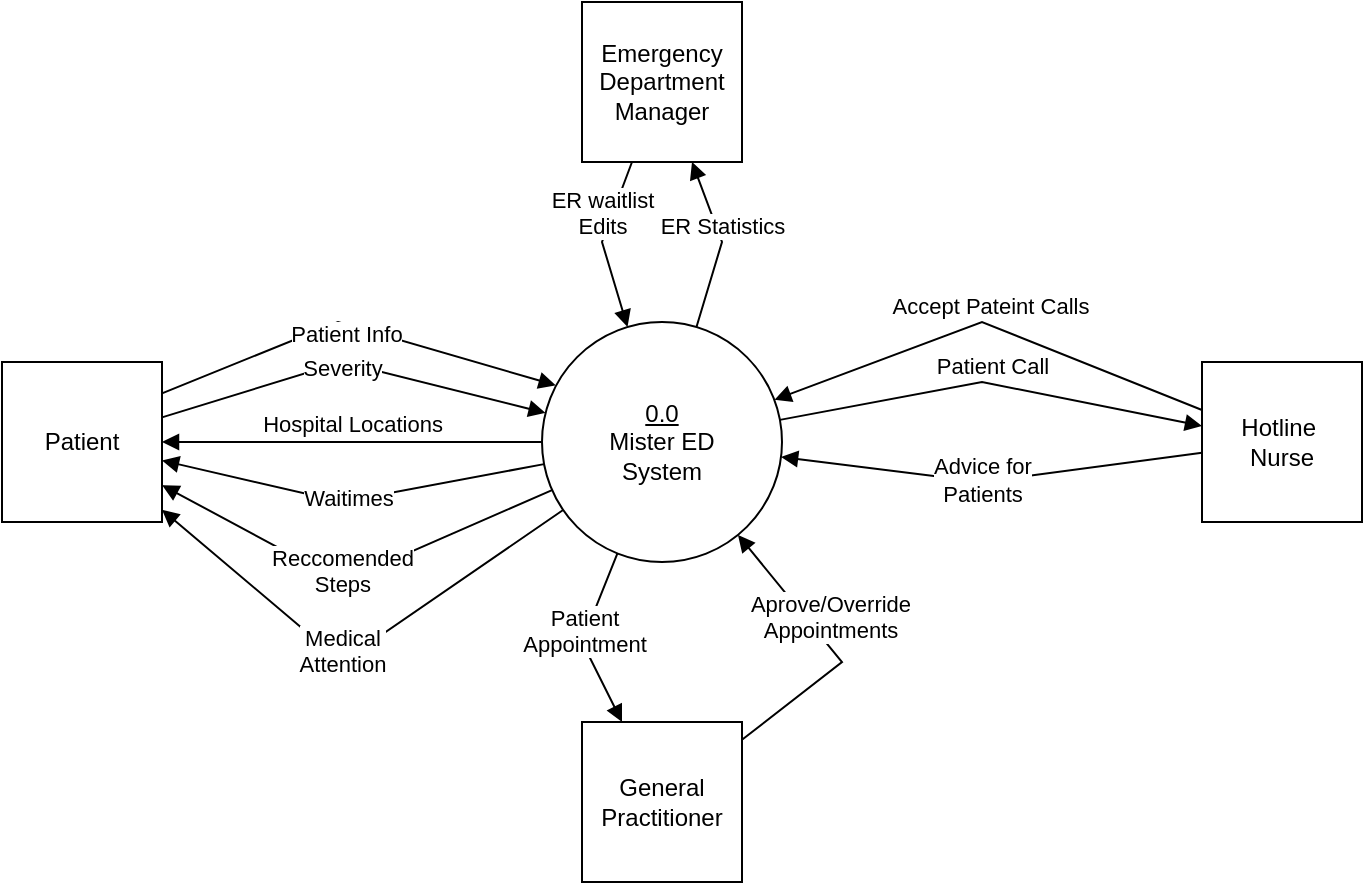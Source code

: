 <mxfile version="24.8.3">
  <diagram name="Page-1" id="wVYBC4rcMu2nw_acVL41">
    <mxGraphModel dx="598" dy="491" grid="1" gridSize="10" guides="1" tooltips="1" connect="1" arrows="1" fold="1" page="1" pageScale="1" pageWidth="850" pageHeight="1100" math="0" shadow="0">
      <root>
        <mxCell id="0" />
        <mxCell id="1" parent="0" />
        <mxCell id="YmnD2H-DsPDv7kOZWSRZ-1" value="&lt;div&gt;&lt;u&gt;0.0&lt;/u&gt;&lt;/div&gt;Mister ED&lt;div&gt;System&lt;/div&gt;" style="ellipse;whiteSpace=wrap;html=1;aspect=fixed;" parent="1" vertex="1">
          <mxGeometry x="340" y="210" width="120" height="120" as="geometry" />
        </mxCell>
        <mxCell id="YmnD2H-DsPDv7kOZWSRZ-2" value="Patient" style="whiteSpace=wrap;html=1;aspect=fixed;" parent="1" vertex="1">
          <mxGeometry x="70" y="230" width="80" height="80" as="geometry" />
        </mxCell>
        <mxCell id="YmnD2H-DsPDv7kOZWSRZ-3" value="Hotline&amp;nbsp;&lt;div&gt;Nurse&lt;/div&gt;" style="whiteSpace=wrap;html=1;aspect=fixed;" parent="1" vertex="1">
          <mxGeometry x="670" y="230" width="80" height="80" as="geometry" />
        </mxCell>
        <mxCell id="YmnD2H-DsPDv7kOZWSRZ-5" value="General Practitioner" style="whiteSpace=wrap;html=1;aspect=fixed;" parent="1" vertex="1">
          <mxGeometry x="360" y="410" width="80" height="80" as="geometry" />
        </mxCell>
        <mxCell id="YmnD2H-DsPDv7kOZWSRZ-6" value="Emergency Department Manager" style="whiteSpace=wrap;html=1;aspect=fixed;" parent="1" vertex="1">
          <mxGeometry x="360" y="50" width="80" height="80" as="geometry" />
        </mxCell>
        <mxCell id="YmnD2H-DsPDv7kOZWSRZ-9" value="" style="html=1;verticalAlign=bottom;endArrow=block;curved=0;rounded=0;" parent="1" source="YmnD2H-DsPDv7kOZWSRZ-2" target="YmnD2H-DsPDv7kOZWSRZ-1" edge="1">
          <mxGeometry width="80" relative="1" as="geometry">
            <mxPoint x="210" y="240" as="sourcePoint" />
            <mxPoint x="290" y="240" as="targetPoint" />
            <Array as="points">
              <mxPoint x="240" y="230" />
            </Array>
          </mxGeometry>
        </mxCell>
        <mxCell id="kG92BeQsD24bsFQ-e9bw-1" value="Severity" style="edgeLabel;html=1;align=center;verticalAlign=middle;resizable=0;points=[];" vertex="1" connectable="0" parent="YmnD2H-DsPDv7kOZWSRZ-9">
          <mxGeometry x="0.196" y="2" relative="1" as="geometry">
            <mxPoint x="-25" y="-1" as="offset" />
          </mxGeometry>
        </mxCell>
        <mxCell id="YmnD2H-DsPDv7kOZWSRZ-10" value="" style="html=1;verticalAlign=bottom;endArrow=block;curved=0;rounded=0;" parent="1" source="YmnD2H-DsPDv7kOZWSRZ-1" target="YmnD2H-DsPDv7kOZWSRZ-2" edge="1">
          <mxGeometry width="80" relative="1" as="geometry">
            <mxPoint x="200" y="330" as="sourcePoint" />
            <mxPoint x="280" y="330" as="targetPoint" />
            <Array as="points">
              <mxPoint x="240" y="300" />
            </Array>
          </mxGeometry>
        </mxCell>
        <mxCell id="kG92BeQsD24bsFQ-e9bw-2" value="Waitimes" style="edgeLabel;html=1;align=center;verticalAlign=middle;resizable=0;points=[];" vertex="1" connectable="0" parent="YmnD2H-DsPDv7kOZWSRZ-10">
          <mxGeometry x="-0.083" y="1" relative="1" as="geometry">
            <mxPoint x="-10" y="-1" as="offset" />
          </mxGeometry>
        </mxCell>
        <mxCell id="YmnD2H-DsPDv7kOZWSRZ-11" value="Hospital Locations" style="html=1;verticalAlign=bottom;endArrow=block;curved=0;rounded=0;" parent="1" source="YmnD2H-DsPDv7kOZWSRZ-1" target="YmnD2H-DsPDv7kOZWSRZ-2" edge="1">
          <mxGeometry width="80" relative="1" as="geometry">
            <mxPoint x="200" y="380" as="sourcePoint" />
            <mxPoint x="280" y="380" as="targetPoint" />
          </mxGeometry>
        </mxCell>
        <mxCell id="YmnD2H-DsPDv7kOZWSRZ-13" value="Patient Call" style="html=1;verticalAlign=bottom;endArrow=block;curved=0;rounded=0;" parent="1" source="YmnD2H-DsPDv7kOZWSRZ-1" target="YmnD2H-DsPDv7kOZWSRZ-3" edge="1">
          <mxGeometry width="80" relative="1" as="geometry">
            <mxPoint x="510" y="220" as="sourcePoint" />
            <mxPoint x="590" y="220" as="targetPoint" />
            <Array as="points">
              <mxPoint x="560" y="240" />
            </Array>
          </mxGeometry>
        </mxCell>
        <mxCell id="YmnD2H-DsPDv7kOZWSRZ-14" value="" style="html=1;verticalAlign=bottom;endArrow=block;curved=0;rounded=0;" parent="1" source="YmnD2H-DsPDv7kOZWSRZ-3" target="YmnD2H-DsPDv7kOZWSRZ-1" edge="1">
          <mxGeometry x="-0.153" y="-7" width="80" relative="1" as="geometry">
            <mxPoint x="470" y="330" as="sourcePoint" />
            <mxPoint x="550" y="330" as="targetPoint" />
            <Array as="points">
              <mxPoint x="560" y="290" />
            </Array>
            <mxPoint as="offset" />
          </mxGeometry>
        </mxCell>
        <mxCell id="kG92BeQsD24bsFQ-e9bw-3" value="Advice for&lt;div&gt;Patients&lt;/div&gt;" style="edgeLabel;html=1;align=center;verticalAlign=middle;resizable=0;points=[];" vertex="1" connectable="0" parent="YmnD2H-DsPDv7kOZWSRZ-14">
          <mxGeometry x="-0.167" y="2" relative="1" as="geometry">
            <mxPoint x="-23" as="offset" />
          </mxGeometry>
        </mxCell>
        <mxCell id="YmnD2H-DsPDv7kOZWSRZ-17" value="Patient&lt;div&gt;Appointment&lt;/div&gt;" style="html=1;verticalAlign=bottom;endArrow=block;curved=0;rounded=0;" parent="1" source="YmnD2H-DsPDv7kOZWSRZ-1" target="YmnD2H-DsPDv7kOZWSRZ-5" edge="1">
          <mxGeometry x="0.234" y="-4" width="80" relative="1" as="geometry">
            <mxPoint x="240" y="330" as="sourcePoint" />
            <mxPoint x="320" y="330" as="targetPoint" />
            <Array as="points">
              <mxPoint x="360" y="370" />
            </Array>
            <mxPoint as="offset" />
          </mxGeometry>
        </mxCell>
        <mxCell id="YmnD2H-DsPDv7kOZWSRZ-18" value="ER waitlist&lt;div&gt;Edits&lt;/div&gt;" style="html=1;verticalAlign=bottom;endArrow=block;curved=0;rounded=0;" parent="1" source="YmnD2H-DsPDv7kOZWSRZ-6" target="YmnD2H-DsPDv7kOZWSRZ-1" edge="1">
          <mxGeometry width="80" relative="1" as="geometry">
            <mxPoint x="390" y="170" as="sourcePoint" />
            <mxPoint x="470" y="170" as="targetPoint" />
            <Array as="points">
              <mxPoint x="370" y="170" />
            </Array>
          </mxGeometry>
        </mxCell>
        <mxCell id="YmnD2H-DsPDv7kOZWSRZ-19" value="ER Statistics" style="html=1;verticalAlign=bottom;endArrow=block;curved=0;rounded=0;" parent="1" source="YmnD2H-DsPDv7kOZWSRZ-1" target="YmnD2H-DsPDv7kOZWSRZ-6" edge="1">
          <mxGeometry width="80" relative="1" as="geometry">
            <mxPoint x="450" y="170" as="sourcePoint" />
            <mxPoint x="530" y="170" as="targetPoint" />
            <Array as="points">
              <mxPoint x="430" y="170" />
            </Array>
          </mxGeometry>
        </mxCell>
        <mxCell id="6AsKHR8IywjmqEPWiZ_l-1" value="Reccomended&lt;div&gt;Steps&lt;/div&gt;" style="html=1;verticalAlign=bottom;endArrow=block;curved=0;rounded=0;" parent="1" source="YmnD2H-DsPDv7kOZWSRZ-1" target="YmnD2H-DsPDv7kOZWSRZ-2" edge="1">
          <mxGeometry x="0.057" y="10" width="80" relative="1" as="geometry">
            <mxPoint x="190" y="390" as="sourcePoint" />
            <mxPoint x="270" y="390" as="targetPoint" />
            <Array as="points">
              <mxPoint x="240" y="340" />
            </Array>
            <mxPoint x="5" y="1" as="offset" />
          </mxGeometry>
        </mxCell>
        <mxCell id="6AsKHR8IywjmqEPWiZ_l-2" value="Medical&lt;div&gt;Attention&lt;/div&gt;" style="html=1;verticalAlign=bottom;endArrow=block;curved=0;rounded=0;" parent="1" source="YmnD2H-DsPDv7kOZWSRZ-1" target="YmnD2H-DsPDv7kOZWSRZ-2" edge="1">
          <mxGeometry x="0.065" y="10" width="80" relative="1" as="geometry">
            <mxPoint x="190" y="380" as="sourcePoint" />
            <mxPoint x="270" y="380" as="targetPoint" />
            <Array as="points">
              <mxPoint x="240" y="380" />
            </Array>
            <mxPoint x="6" y="2" as="offset" />
          </mxGeometry>
        </mxCell>
        <mxCell id="6AsKHR8IywjmqEPWiZ_l-3" value="Aprove/Override&lt;div&gt;Appointments&lt;/div&gt;" style="html=1;verticalAlign=bottom;endArrow=block;curved=0;rounded=0;" parent="1" source="YmnD2H-DsPDv7kOZWSRZ-5" target="YmnD2H-DsPDv7kOZWSRZ-1" edge="1">
          <mxGeometry width="80" relative="1" as="geometry">
            <mxPoint x="460" y="410" as="sourcePoint" />
            <mxPoint x="540" y="410" as="targetPoint" />
            <Array as="points">
              <mxPoint x="490" y="380" />
            </Array>
          </mxGeometry>
        </mxCell>
        <mxCell id="J_QBnB00ZqlzljHU9biv-1" value="Accept Pateint Calls" style="html=1;verticalAlign=bottom;endArrow=block;curved=0;rounded=0;" parent="1" source="YmnD2H-DsPDv7kOZWSRZ-3" target="YmnD2H-DsPDv7kOZWSRZ-1" edge="1">
          <mxGeometry width="80" relative="1" as="geometry">
            <mxPoint x="530" y="170" as="sourcePoint" />
            <mxPoint x="610" y="170" as="targetPoint" />
            <Array as="points">
              <mxPoint x="560" y="210" />
            </Array>
          </mxGeometry>
        </mxCell>
        <mxCell id="kG92BeQsD24bsFQ-e9bw-4" value="" style="html=1;verticalAlign=bottom;endArrow=block;curved=0;rounded=0;exitX=1;exitY=0.196;exitDx=0;exitDy=0;exitPerimeter=0;entryX=0.057;entryY=0.264;entryDx=0;entryDy=0;entryPerimeter=0;" edge="1" parent="1" source="YmnD2H-DsPDv7kOZWSRZ-2" target="YmnD2H-DsPDv7kOZWSRZ-1">
          <mxGeometry width="80" relative="1" as="geometry">
            <mxPoint x="148" y="238" as="sourcePoint" />
            <mxPoint x="340" y="235" as="targetPoint" />
            <Array as="points">
              <mxPoint x="238" y="210" />
            </Array>
          </mxGeometry>
        </mxCell>
        <mxCell id="kG92BeQsD24bsFQ-e9bw-5" value="Patient Info" style="edgeLabel;html=1;align=center;verticalAlign=middle;resizable=0;points=[];" vertex="1" connectable="0" parent="kG92BeQsD24bsFQ-e9bw-4">
          <mxGeometry x="0.196" y="2" relative="1" as="geometry">
            <mxPoint x="-25" y="-1" as="offset" />
          </mxGeometry>
        </mxCell>
      </root>
    </mxGraphModel>
  </diagram>
</mxfile>
